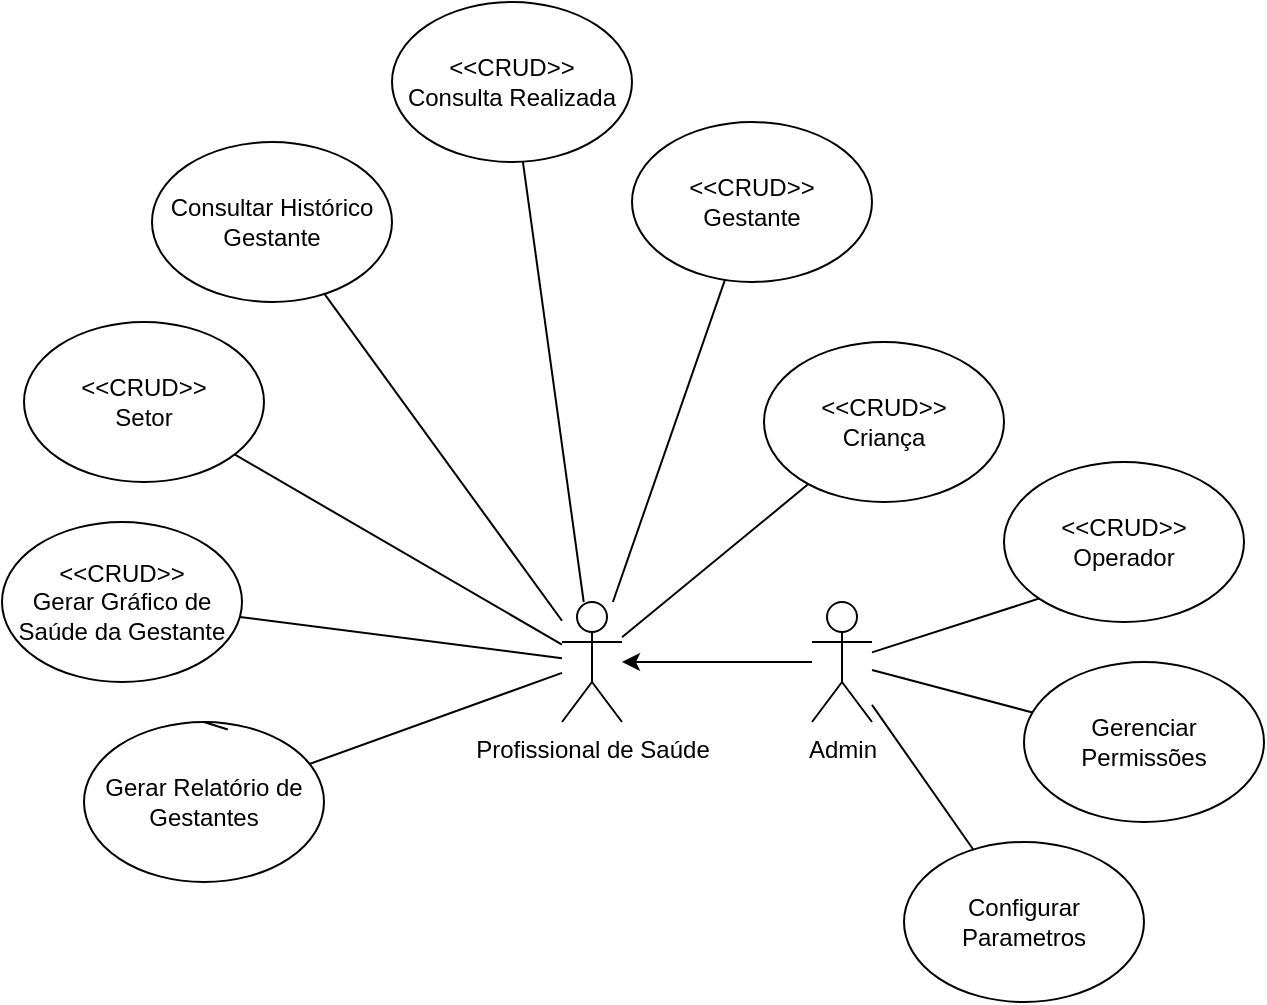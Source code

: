 <mxfile version="24.7.7">
  <diagram name="Página-1" id="X1CGwmnytC9Qd44VW7xk">
    <mxGraphModel dx="1674" dy="749" grid="1" gridSize="10" guides="1" tooltips="1" connect="1" arrows="1" fold="1" page="1" pageScale="1" pageWidth="827" pageHeight="1169" math="0" shadow="0">
      <root>
        <mxCell id="0" />
        <mxCell id="1" parent="0" />
        <mxCell id="pm9dPlAaopKUU4j6xKAV-38" style="edgeStyle=none;shape=connector;rounded=0;orthogonalLoop=1;jettySize=auto;html=1;strokeColor=default;align=center;verticalAlign=middle;fontFamily=Helvetica;fontSize=11;fontColor=default;labelBackgroundColor=default;endArrow=none;" parent="1" source="pm9dPlAaopKUU4j6xKAV-1" target="pm9dPlAaopKUU4j6xKAV-2" edge="1">
          <mxGeometry relative="1" as="geometry" />
        </mxCell>
        <mxCell id="pm9dPlAaopKUU4j6xKAV-1" value="&lt;div&gt;&amp;lt;&amp;lt;CRUD&amp;gt;&amp;gt;&lt;/div&gt;&lt;div&gt;Consulta Realizada&lt;br&gt;&lt;/div&gt;" style="ellipse;whiteSpace=wrap;html=1;" parent="1" vertex="1">
          <mxGeometry x="304" y="300" width="120" height="80" as="geometry" />
        </mxCell>
        <object label="&lt;div&gt;Profissional de Saúde&lt;/div&gt;&lt;div&gt;&lt;br&gt;&lt;/div&gt;" id="pm9dPlAaopKUU4j6xKAV-2">
          <mxCell style="shape=umlActor;verticalLabelPosition=bottom;verticalAlign=top;html=1;outlineConnect=0;" parent="1" vertex="1">
            <mxGeometry x="389" y="600" width="30" height="60" as="geometry" />
          </mxCell>
        </object>
        <mxCell id="pm9dPlAaopKUU4j6xKAV-21" style="edgeStyle=orthogonalEdgeStyle;rounded=0;orthogonalLoop=1;jettySize=auto;html=1;" parent="1" source="pm9dPlAaopKUU4j6xKAV-3" target="pm9dPlAaopKUU4j6xKAV-2" edge="1">
          <mxGeometry relative="1" as="geometry" />
        </mxCell>
        <mxCell id="pm9dPlAaopKUU4j6xKAV-3" value="&lt;div&gt;Admin&lt;/div&gt;" style="shape=umlActor;verticalLabelPosition=bottom;verticalAlign=top;html=1;outlineConnect=0;" parent="1" vertex="1">
          <mxGeometry x="514" y="600" width="30" height="60" as="geometry" />
        </mxCell>
        <mxCell id="pm9dPlAaopKUU4j6xKAV-41" style="edgeStyle=none;shape=connector;rounded=0;orthogonalLoop=1;jettySize=auto;html=1;strokeColor=default;align=center;verticalAlign=middle;fontFamily=Helvetica;fontSize=11;fontColor=default;labelBackgroundColor=default;endArrow=none;" parent="1" source="pm9dPlAaopKUU4j6xKAV-8" target="pm9dPlAaopKUU4j6xKAV-2" edge="1">
          <mxGeometry relative="1" as="geometry" />
        </mxCell>
        <mxCell id="pm9dPlAaopKUU4j6xKAV-8" value="&lt;div&gt;&amp;lt;&amp;lt;CRUD&amp;gt;&amp;gt;&lt;/div&gt;&lt;div&gt;Gerar Gráfico de Saúde da Gestante&lt;br&gt;&lt;/div&gt;" style="ellipse;whiteSpace=wrap;html=1;" parent="1" vertex="1">
          <mxGeometry x="109" y="560" width="120" height="80" as="geometry" />
        </mxCell>
        <mxCell id="pm9dPlAaopKUU4j6xKAV-37" style="edgeStyle=none;shape=connector;rounded=0;orthogonalLoop=1;jettySize=auto;html=1;strokeColor=default;align=center;verticalAlign=middle;fontFamily=Helvetica;fontSize=11;fontColor=default;labelBackgroundColor=default;endArrow=none;" parent="1" source="pm9dPlAaopKUU4j6xKAV-9" target="pm9dPlAaopKUU4j6xKAV-2" edge="1">
          <mxGeometry relative="1" as="geometry" />
        </mxCell>
        <mxCell id="pm9dPlAaopKUU4j6xKAV-9" value="&lt;div&gt;&amp;lt;&amp;lt;CRUD&amp;gt;&amp;gt;&lt;/div&gt;&lt;div&gt;Gestante&lt;/div&gt;" style="ellipse;whiteSpace=wrap;html=1;" parent="1" vertex="1">
          <mxGeometry x="424" y="360" width="120" height="80" as="geometry" />
        </mxCell>
        <mxCell id="pm9dPlAaopKUU4j6xKAV-39" style="edgeStyle=none;shape=connector;rounded=0;orthogonalLoop=1;jettySize=auto;html=1;strokeColor=default;align=center;verticalAlign=middle;fontFamily=Helvetica;fontSize=11;fontColor=default;labelBackgroundColor=default;endArrow=none;" parent="1" source="pm9dPlAaopKUU4j6xKAV-10" target="pm9dPlAaopKUU4j6xKAV-2" edge="1">
          <mxGeometry relative="1" as="geometry" />
        </mxCell>
        <mxCell id="pm9dPlAaopKUU4j6xKAV-10" value="Consultar Histórico Gestante" style="ellipse;whiteSpace=wrap;html=1;" parent="1" vertex="1">
          <mxGeometry x="184" y="370" width="120" height="80" as="geometry" />
        </mxCell>
        <mxCell id="pm9dPlAaopKUU4j6xKAV-40" style="edgeStyle=none;shape=connector;rounded=0;orthogonalLoop=1;jettySize=auto;html=1;strokeColor=default;align=center;verticalAlign=middle;fontFamily=Helvetica;fontSize=11;fontColor=default;labelBackgroundColor=default;endArrow=none;" parent="1" source="pm9dPlAaopKUU4j6xKAV-11" target="pm9dPlAaopKUU4j6xKAV-2" edge="1">
          <mxGeometry relative="1" as="geometry" />
        </mxCell>
        <mxCell id="pm9dPlAaopKUU4j6xKAV-11" value="&lt;div&gt;&amp;lt;&amp;lt;CRUD&amp;gt;&amp;gt;&lt;/div&gt;&lt;div&gt;Setor&lt;/div&gt;" style="ellipse;whiteSpace=wrap;html=1;" parent="1" vertex="1">
          <mxGeometry x="120" y="460" width="120" height="80" as="geometry" />
        </mxCell>
        <mxCell id="pm9dPlAaopKUU4j6xKAV-42" style="edgeStyle=none;shape=connector;rounded=0;orthogonalLoop=1;jettySize=auto;html=1;strokeColor=default;align=center;verticalAlign=middle;fontFamily=Helvetica;fontSize=11;fontColor=default;labelBackgroundColor=default;endArrow=none;" parent="1" source="pm9dPlAaopKUU4j6xKAV-12" target="pm9dPlAaopKUU4j6xKAV-2" edge="1">
          <mxGeometry relative="1" as="geometry" />
        </mxCell>
        <mxCell id="pm9dPlAaopKUU4j6xKAV-12" value="Gerar Relatório de Gestantes" style="ellipse;whiteSpace=wrap;html=1;" parent="1" vertex="1">
          <mxGeometry x="150" y="660" width="120" height="80" as="geometry" />
        </mxCell>
        <mxCell id="pm9dPlAaopKUU4j6xKAV-35" style="edgeStyle=none;shape=connector;rounded=0;orthogonalLoop=1;jettySize=auto;html=1;strokeColor=default;align=center;verticalAlign=middle;fontFamily=Helvetica;fontSize=11;fontColor=default;labelBackgroundColor=default;endArrow=none;" parent="1" source="pm9dPlAaopKUU4j6xKAV-13" target="pm9dPlAaopKUU4j6xKAV-2" edge="1">
          <mxGeometry relative="1" as="geometry" />
        </mxCell>
        <mxCell id="pm9dPlAaopKUU4j6xKAV-13" value="&lt;div&gt;&amp;lt;&amp;lt;CRUD&amp;gt;&amp;gt;&lt;/div&gt;&lt;div&gt;Criança&lt;br&gt;&lt;/div&gt;" style="ellipse;whiteSpace=wrap;html=1;" parent="1" vertex="1">
          <mxGeometry x="490" y="470" width="120" height="80" as="geometry" />
        </mxCell>
        <mxCell id="pm9dPlAaopKUU4j6xKAV-31" style="edgeStyle=none;shape=connector;rounded=0;orthogonalLoop=1;jettySize=auto;html=1;strokeColor=default;align=center;verticalAlign=middle;fontFamily=Helvetica;fontSize=11;fontColor=default;labelBackgroundColor=default;endArrow=none;" parent="1" source="pm9dPlAaopKUU4j6xKAV-14" target="pm9dPlAaopKUU4j6xKAV-3" edge="1">
          <mxGeometry relative="1" as="geometry" />
        </mxCell>
        <mxCell id="pm9dPlAaopKUU4j6xKAV-14" value="&lt;div&gt;Configurar Parametros&lt;/div&gt;" style="ellipse;whiteSpace=wrap;html=1;" parent="1" vertex="1">
          <mxGeometry x="560" y="720" width="120" height="80" as="geometry" />
        </mxCell>
        <mxCell id="pm9dPlAaopKUU4j6xKAV-32" style="edgeStyle=none;shape=connector;rounded=0;orthogonalLoop=1;jettySize=auto;html=1;exitX=0;exitY=1;exitDx=0;exitDy=0;strokeColor=default;align=center;verticalAlign=middle;fontFamily=Helvetica;fontSize=11;fontColor=default;labelBackgroundColor=default;endArrow=none;" parent="1" source="pm9dPlAaopKUU4j6xKAV-15" target="pm9dPlAaopKUU4j6xKAV-3" edge="1">
          <mxGeometry relative="1" as="geometry" />
        </mxCell>
        <mxCell id="pm9dPlAaopKUU4j6xKAV-15" value="&lt;div&gt;&amp;lt;&amp;lt;CRUD&amp;gt;&amp;gt;&lt;/div&gt;&lt;div&gt;Operador&lt;/div&gt;" style="ellipse;whiteSpace=wrap;html=1;" parent="1" vertex="1">
          <mxGeometry x="610" y="530" width="120" height="80" as="geometry" />
        </mxCell>
        <mxCell id="pm9dPlAaopKUU4j6xKAV-33" style="edgeStyle=none;shape=connector;rounded=0;orthogonalLoop=1;jettySize=auto;html=1;exitX=0.5;exitY=0;exitDx=0;exitDy=0;strokeColor=default;align=center;verticalAlign=middle;fontFamily=Helvetica;fontSize=11;fontColor=default;labelBackgroundColor=default;endArrow=none;" parent="1" source="pm9dPlAaopKUU4j6xKAV-12" target="pm9dPlAaopKUU4j6xKAV-12" edge="1">
          <mxGeometry relative="1" as="geometry" />
        </mxCell>
        <mxCell id="pm9dPlAaopKUU4j6xKAV-34" style="edgeStyle=none;shape=connector;rounded=0;orthogonalLoop=1;jettySize=auto;html=1;exitX=0.5;exitY=0;exitDx=0;exitDy=0;entryX=0.599;entryY=0.047;entryDx=0;entryDy=0;entryPerimeter=0;strokeColor=default;align=center;verticalAlign=middle;fontFamily=Helvetica;fontSize=11;fontColor=default;labelBackgroundColor=default;endArrow=none;" parent="1" source="pm9dPlAaopKUU4j6xKAV-12" target="pm9dPlAaopKUU4j6xKAV-12" edge="1">
          <mxGeometry relative="1" as="geometry" />
        </mxCell>
        <mxCell id="pm9dPlAaopKUU4j6xKAV-44" style="edgeStyle=none;shape=connector;rounded=0;orthogonalLoop=1;jettySize=auto;html=1;strokeColor=default;align=center;verticalAlign=middle;fontFamily=Helvetica;fontSize=11;fontColor=default;labelBackgroundColor=default;endArrow=none;" parent="1" source="pm9dPlAaopKUU4j6xKAV-43" target="pm9dPlAaopKUU4j6xKAV-3" edge="1">
          <mxGeometry relative="1" as="geometry" />
        </mxCell>
        <mxCell id="pm9dPlAaopKUU4j6xKAV-43" value="Gerenciar Permissões" style="ellipse;whiteSpace=wrap;html=1;" parent="1" vertex="1">
          <mxGeometry x="620" y="630" width="120" height="80" as="geometry" />
        </mxCell>
      </root>
    </mxGraphModel>
  </diagram>
</mxfile>
